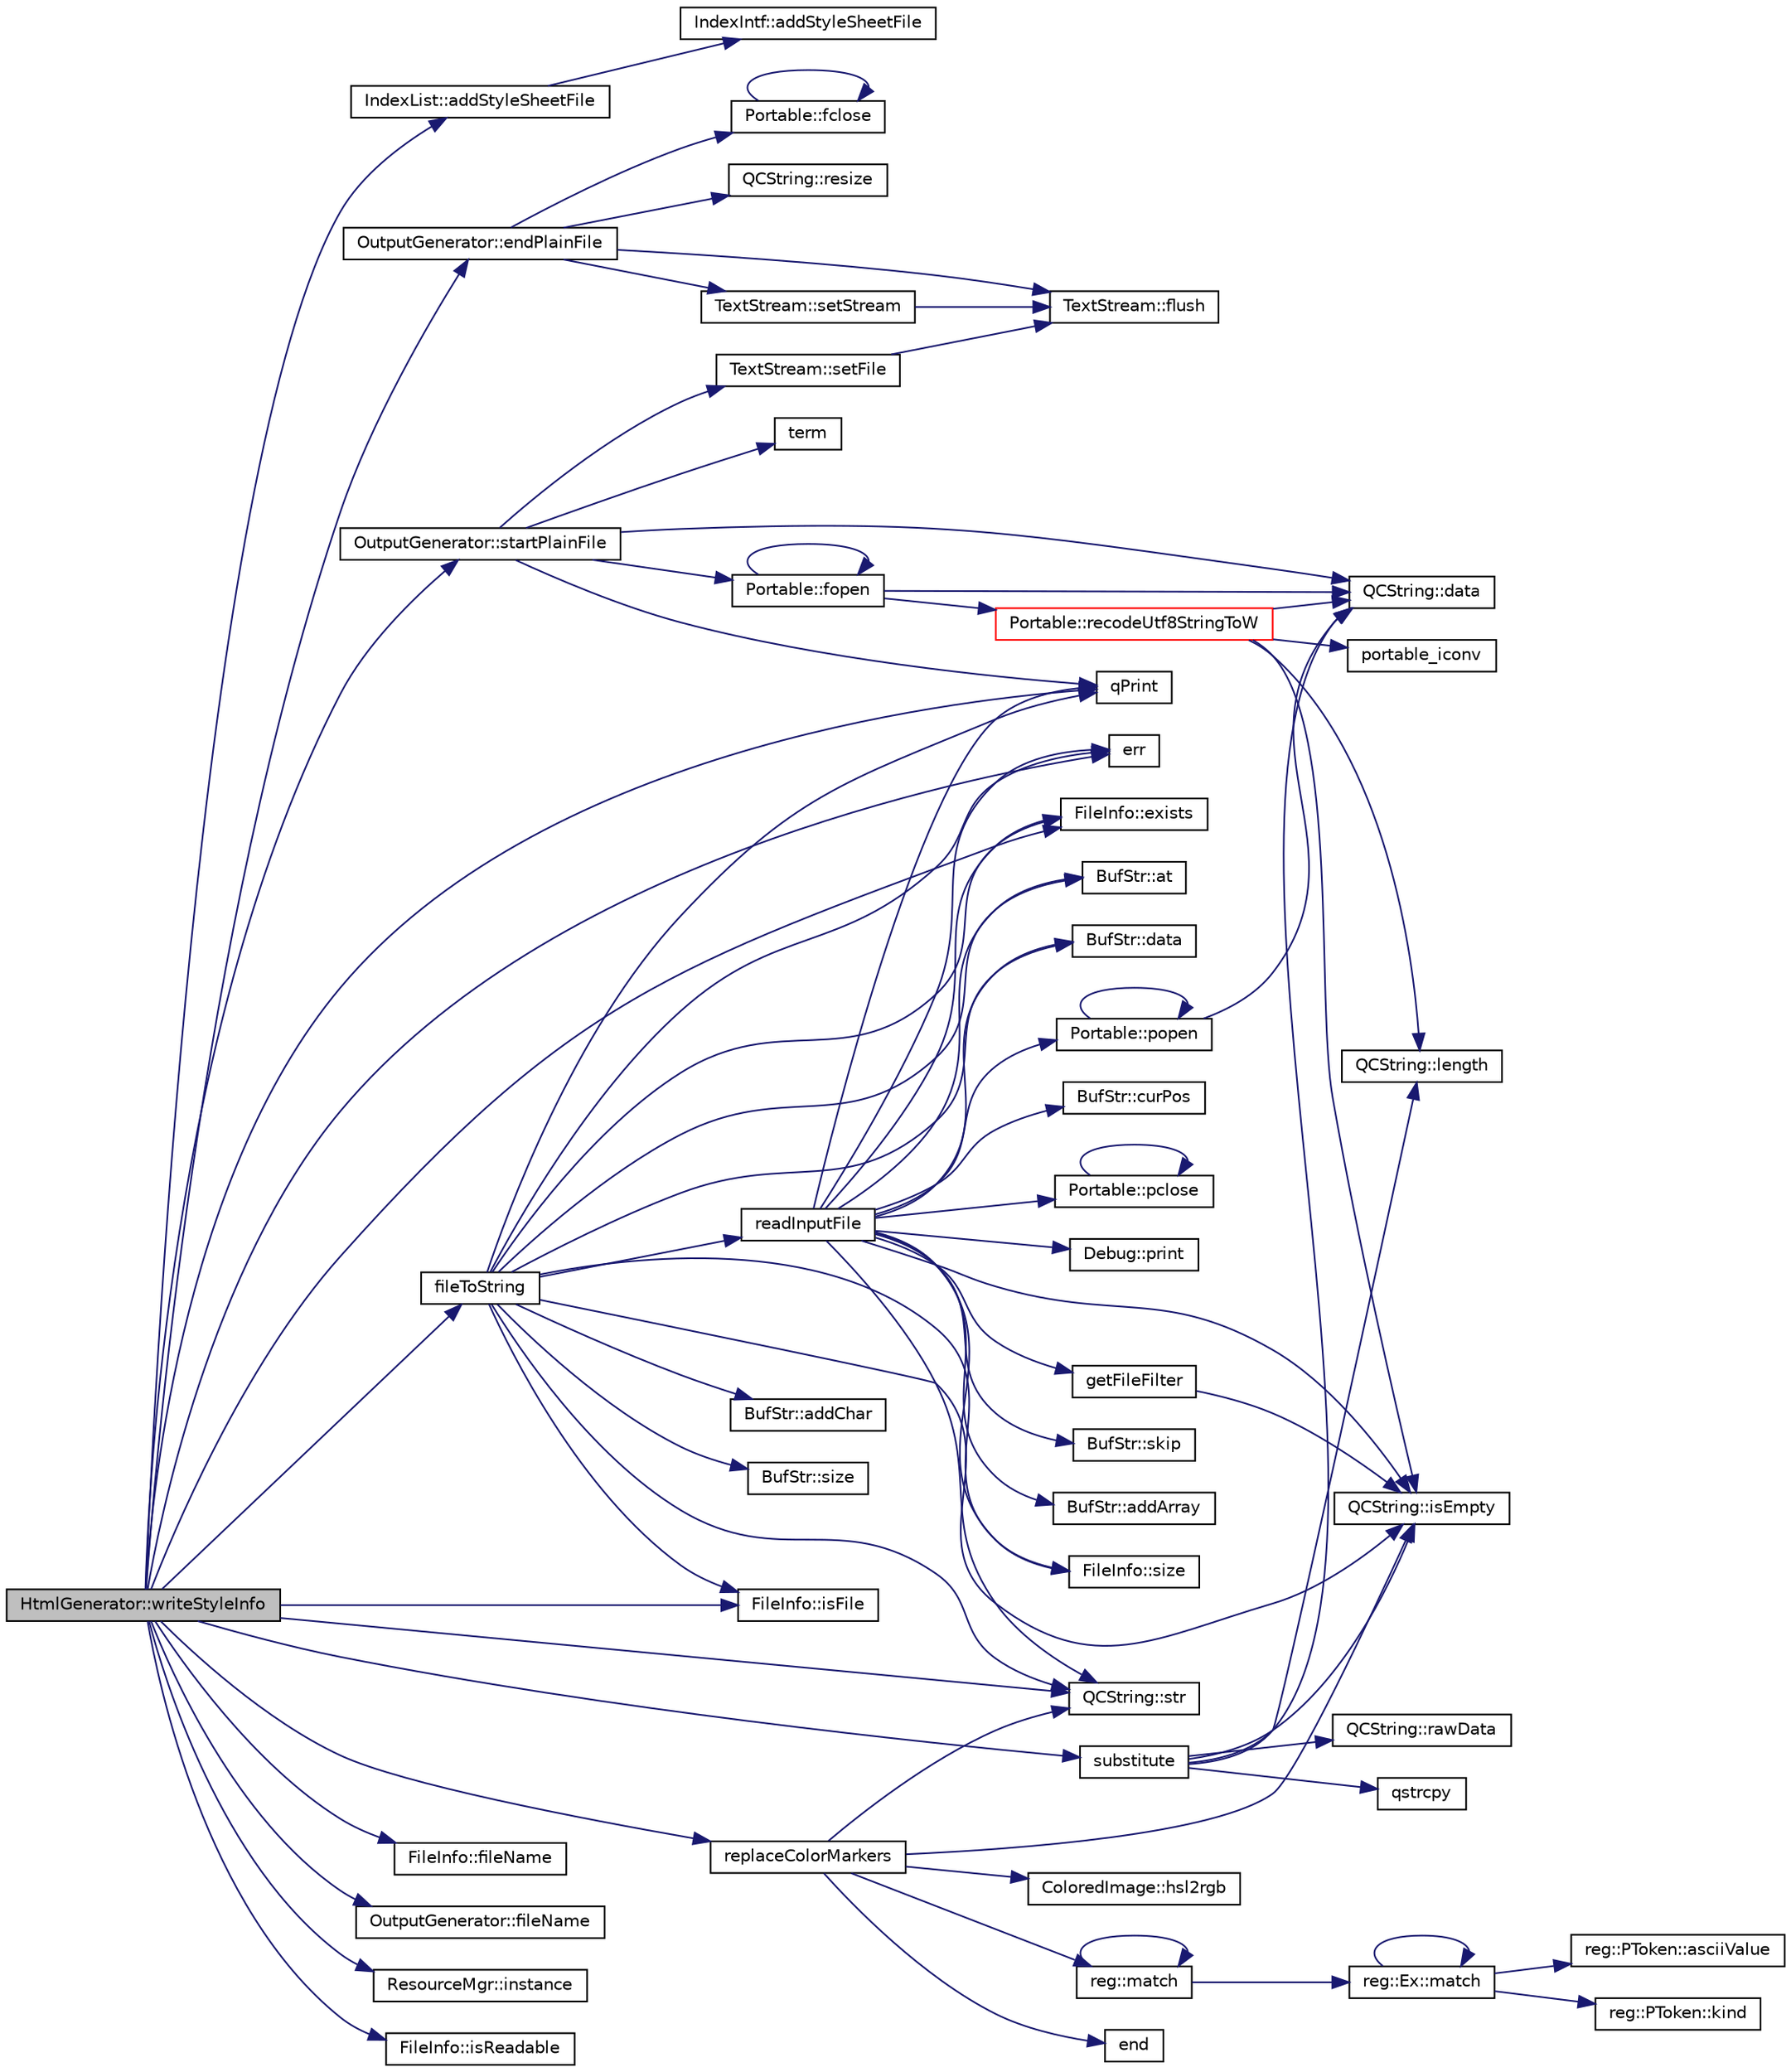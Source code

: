 digraph "HtmlGenerator::writeStyleInfo"
{
 // LATEX_PDF_SIZE
  edge [fontname="Helvetica",fontsize="10",labelfontname="Helvetica",labelfontsize="10"];
  node [fontname="Helvetica",fontsize="10",shape=record];
  rankdir="LR";
  Node1 [label="HtmlGenerator::writeStyleInfo",height=0.2,width=0.4,color="black", fillcolor="grey75", style="filled", fontcolor="black",tooltip=" "];
  Node1 -> Node2 [color="midnightblue",fontsize="10",style="solid"];
  Node2 [label="IndexList::addStyleSheetFile",height=0.2,width=0.4,color="black", fillcolor="white", style="filled",URL="$classIndexList.html#a18b2beeb1826949562e6fd25edd5228f",tooltip=" "];
  Node2 -> Node3 [color="midnightblue",fontsize="10",style="solid"];
  Node3 [label="IndexIntf::addStyleSheetFile",height=0.2,width=0.4,color="black", fillcolor="white", style="filled",URL="$classIndexIntf.html#a7b809557b8c1e1d69f04ea0ef651347f",tooltip=" "];
  Node1 -> Node4 [color="midnightblue",fontsize="10",style="solid"];
  Node4 [label="OutputGenerator::endPlainFile",height=0.2,width=0.4,color="black", fillcolor="white", style="filled",URL="$classOutputGenerator.html#aaacf2b4efc09a2c06b9dd8cc2af69046",tooltip=" "];
  Node4 -> Node5 [color="midnightblue",fontsize="10",style="solid"];
  Node5 [label="Portable::fclose",height=0.2,width=0.4,color="black", fillcolor="white", style="filled",URL="$namespacePortable.html#af099fa6239b4961887192d8eadfd2a44",tooltip=" "];
  Node5 -> Node5 [color="midnightblue",fontsize="10",style="solid"];
  Node4 -> Node6 [color="midnightblue",fontsize="10",style="solid"];
  Node6 [label="TextStream::flush",height=0.2,width=0.4,color="black", fillcolor="white", style="filled",URL="$classTextStream.html#a907937b613a56aa4124608b3a092b820",tooltip=" "];
  Node4 -> Node7 [color="midnightblue",fontsize="10",style="solid"];
  Node7 [label="QCString::resize",height=0.2,width=0.4,color="black", fillcolor="white", style="filled",URL="$classQCString.html#a993474e2da59141336e6105b8e154f2b",tooltip=" "];
  Node4 -> Node8 [color="midnightblue",fontsize="10",style="solid"];
  Node8 [label="TextStream::setStream",height=0.2,width=0.4,color="black", fillcolor="white", style="filled",URL="$classTextStream.html#a18a4ee87242fc2b8e31941a71e622fd2",tooltip=" "];
  Node8 -> Node6 [color="midnightblue",fontsize="10",style="solid"];
  Node1 -> Node9 [color="midnightblue",fontsize="10",style="solid"];
  Node9 [label="err",height=0.2,width=0.4,color="black", fillcolor="white", style="filled",URL="$message_8cpp.html#aede5746344fdce99647541101eaa7f06",tooltip=" "];
  Node1 -> Node10 [color="midnightblue",fontsize="10",style="solid"];
  Node10 [label="FileInfo::exists",height=0.2,width=0.4,color="black", fillcolor="white", style="filled",URL="$classFileInfo.html#a47d49db8cb8797153885c4d5b7b0911f",tooltip=" "];
  Node1 -> Node11 [color="midnightblue",fontsize="10",style="solid"];
  Node11 [label="FileInfo::fileName",height=0.2,width=0.4,color="black", fillcolor="white", style="filled",URL="$classFileInfo.html#a8ae2069796787d27306bb49bd70e3e3a",tooltip=" "];
  Node1 -> Node12 [color="midnightblue",fontsize="10",style="solid"];
  Node12 [label="OutputGenerator::fileName",height=0.2,width=0.4,color="black", fillcolor="white", style="filled",URL="$classOutputGenerator.html#ae347a53e8ee0d9c43c0590134c8e965d",tooltip=" "];
  Node1 -> Node13 [color="midnightblue",fontsize="10",style="solid"];
  Node13 [label="fileToString",height=0.2,width=0.4,color="black", fillcolor="white", style="filled",URL="$util_8cpp.html#a71d0079fa5936a41b6ff2d1ca5eb5480",tooltip=" "];
  Node13 -> Node14 [color="midnightblue",fontsize="10",style="solid"];
  Node14 [label="BufStr::addChar",height=0.2,width=0.4,color="black", fillcolor="white", style="filled",URL="$classBufStr.html#a36ec062edea86b33b794eeab37f32b1c",tooltip=" "];
  Node13 -> Node15 [color="midnightblue",fontsize="10",style="solid"];
  Node15 [label="BufStr::at",height=0.2,width=0.4,color="black", fillcolor="white", style="filled",URL="$classBufStr.html#a9e4d9a1bd1d8f92d3994aff224ebaaf8",tooltip=" "];
  Node13 -> Node16 [color="midnightblue",fontsize="10",style="solid"];
  Node16 [label="BufStr::data",height=0.2,width=0.4,color="black", fillcolor="white", style="filled",URL="$classBufStr.html#a38f1315046acdef23cab4dc53c6eda2b",tooltip=" "];
  Node13 -> Node9 [color="midnightblue",fontsize="10",style="solid"];
  Node13 -> Node10 [color="midnightblue",fontsize="10",style="solid"];
  Node13 -> Node17 [color="midnightblue",fontsize="10",style="solid"];
  Node17 [label="QCString::isEmpty",height=0.2,width=0.4,color="black", fillcolor="white", style="filled",URL="$classQCString.html#a621c4090d69ad7d05ef8e5234376c3d8",tooltip=" "];
  Node13 -> Node18 [color="midnightblue",fontsize="10",style="solid"];
  Node18 [label="FileInfo::isFile",height=0.2,width=0.4,color="black", fillcolor="white", style="filled",URL="$classFileInfo.html#ab7840bb4fca4b3d9938c1b3f0e1352ef",tooltip=" "];
  Node13 -> Node19 [color="midnightblue",fontsize="10",style="solid"];
  Node19 [label="qPrint",height=0.2,width=0.4,color="black", fillcolor="white", style="filled",URL="$qcstring_8h.html#a9851ebb5ae2f65b4d2b1d08421edbfd2",tooltip=" "];
  Node13 -> Node20 [color="midnightblue",fontsize="10",style="solid"];
  Node20 [label="readInputFile",height=0.2,width=0.4,color="black", fillcolor="white", style="filled",URL="$util_8cpp.html#a072282000f8267019c6fa91b63b359c9",tooltip="read a file name fileName and optionally filter and transcode it"];
  Node20 -> Node21 [color="midnightblue",fontsize="10",style="solid"];
  Node21 [label="BufStr::addArray",height=0.2,width=0.4,color="black", fillcolor="white", style="filled",URL="$classBufStr.html#a1b51ff3c6cd8c69cd32992570ef109d4",tooltip=" "];
  Node20 -> Node15 [color="midnightblue",fontsize="10",style="solid"];
  Node20 -> Node22 [color="midnightblue",fontsize="10",style="solid"];
  Node22 [label="BufStr::curPos",height=0.2,width=0.4,color="black", fillcolor="white", style="filled",URL="$classBufStr.html#a3d71cf69bfeaa8fa67bc3b85c41c3723",tooltip=" "];
  Node20 -> Node16 [color="midnightblue",fontsize="10",style="solid"];
  Node20 -> Node9 [color="midnightblue",fontsize="10",style="solid"];
  Node20 -> Node10 [color="midnightblue",fontsize="10",style="solid"];
  Node20 -> Node23 [color="midnightblue",fontsize="10",style="solid"];
  Node23 [label="getFileFilter",height=0.2,width=0.4,color="black", fillcolor="white", style="filled",URL="$util_8cpp.html#ad4426e053bb11589c58bd5c6828817e2",tooltip=" "];
  Node23 -> Node17 [color="midnightblue",fontsize="10",style="solid"];
  Node20 -> Node17 [color="midnightblue",fontsize="10",style="solid"];
  Node20 -> Node24 [color="midnightblue",fontsize="10",style="solid"];
  Node24 [label="Portable::pclose",height=0.2,width=0.4,color="black", fillcolor="white", style="filled",URL="$namespacePortable.html#a6cde8cab8c3dc3397ea5c6030fbf6e84",tooltip=" "];
  Node24 -> Node24 [color="midnightblue",fontsize="10",style="solid"];
  Node20 -> Node25 [color="midnightblue",fontsize="10",style="solid"];
  Node25 [label="Portable::popen",height=0.2,width=0.4,color="black", fillcolor="white", style="filled",URL="$namespacePortable.html#a15b92ac03be9e8f4d95d5e881342d83c",tooltip=" "];
  Node25 -> Node26 [color="midnightblue",fontsize="10",style="solid"];
  Node26 [label="QCString::data",height=0.2,width=0.4,color="black", fillcolor="white", style="filled",URL="$classQCString.html#ac3aa3ac1a1c36d3305eba22a2eb0d098",tooltip=" "];
  Node25 -> Node25 [color="midnightblue",fontsize="10",style="solid"];
  Node20 -> Node27 [color="midnightblue",fontsize="10",style="solid"];
  Node27 [label="Debug::print",height=0.2,width=0.4,color="black", fillcolor="white", style="filled",URL="$classDebug.html#a5d86ffebf96f9f75b6c957db5f831da3",tooltip=" "];
  Node20 -> Node19 [color="midnightblue",fontsize="10",style="solid"];
  Node20 -> Node28 [color="midnightblue",fontsize="10",style="solid"];
  Node28 [label="FileInfo::size",height=0.2,width=0.4,color="black", fillcolor="white", style="filled",URL="$classFileInfo.html#a5b5da50c67491de7a7e96ee10ccb9b1a",tooltip=" "];
  Node20 -> Node29 [color="midnightblue",fontsize="10",style="solid"];
  Node29 [label="BufStr::skip",height=0.2,width=0.4,color="black", fillcolor="white", style="filled",URL="$classBufStr.html#af3a94f59f1f7326281202943ed631518",tooltip=" "];
  Node20 -> Node30 [color="midnightblue",fontsize="10",style="solid"];
  Node30 [label="QCString::str",height=0.2,width=0.4,color="black", fillcolor="white", style="filled",URL="$classQCString.html#a9824b07232eea418ab3b3e7dc3178eec",tooltip=" "];
  Node13 -> Node31 [color="midnightblue",fontsize="10",style="solid"];
  Node31 [label="BufStr::size",height=0.2,width=0.4,color="black", fillcolor="white", style="filled",URL="$classBufStr.html#a05a5b09aa190249aaa59b5ddcf0bddc6",tooltip=" "];
  Node13 -> Node28 [color="midnightblue",fontsize="10",style="solid"];
  Node13 -> Node30 [color="midnightblue",fontsize="10",style="solid"];
  Node1 -> Node32 [color="midnightblue",fontsize="10",style="solid"];
  Node32 [label="ResourceMgr::instance",height=0.2,width=0.4,color="black", fillcolor="white", style="filled",URL="$classResourceMgr.html#a02fb3176893696eaf659d680c8b08064",tooltip=" "];
  Node1 -> Node18 [color="midnightblue",fontsize="10",style="solid"];
  Node1 -> Node33 [color="midnightblue",fontsize="10",style="solid"];
  Node33 [label="FileInfo::isReadable",height=0.2,width=0.4,color="black", fillcolor="white", style="filled",URL="$classFileInfo.html#aa7bd4cf0e93293d4c3bf057b53f02063",tooltip=" "];
  Node1 -> Node19 [color="midnightblue",fontsize="10",style="solid"];
  Node1 -> Node34 [color="midnightblue",fontsize="10",style="solid"];
  Node34 [label="replaceColorMarkers",height=0.2,width=0.4,color="black", fillcolor="white", style="filled",URL="$util_8cpp.html#af10f5e35396e550af824e3029bab8dd4",tooltip=" "];
  Node34 -> Node35 [color="midnightblue",fontsize="10",style="solid"];
  Node35 [label="end",height=0.2,width=0.4,color="black", fillcolor="white", style="filled",URL="$dir_8cpp.html#abb4720f72b574f81dc4f7aea0e653a64",tooltip=" "];
  Node34 -> Node36 [color="midnightblue",fontsize="10",style="solid"];
  Node36 [label="ColoredImage::hsl2rgb",height=0.2,width=0.4,color="black", fillcolor="white", style="filled",URL="$classColoredImage.html#aa28cffecb75cf52b6b457178851704c5",tooltip=" "];
  Node34 -> Node17 [color="midnightblue",fontsize="10",style="solid"];
  Node34 -> Node37 [color="midnightblue",fontsize="10",style="solid"];
  Node37 [label="reg::match",height=0.2,width=0.4,color="black", fillcolor="white", style="filled",URL="$namespacereg.html#a1a29dcc7e2ccf462503adc5d496881ae",tooltip=" "];
  Node37 -> Node37 [color="midnightblue",fontsize="10",style="solid"];
  Node37 -> Node38 [color="midnightblue",fontsize="10",style="solid"];
  Node38 [label="reg::Ex::match",height=0.2,width=0.4,color="black", fillcolor="white", style="filled",URL="$classreg_1_1Ex.html#a9fc6293038a87e8995a13c0fdfd11499",tooltip=" "];
  Node38 -> Node39 [color="midnightblue",fontsize="10",style="solid"];
  Node39 [label="reg::PToken::asciiValue",height=0.2,width=0.4,color="black", fillcolor="white", style="filled",URL="$classreg_1_1PToken.html#a34589c92a4e8ff59eb14c5536e760929",tooltip=" "];
  Node38 -> Node40 [color="midnightblue",fontsize="10",style="solid"];
  Node40 [label="reg::PToken::kind",height=0.2,width=0.4,color="black", fillcolor="white", style="filled",URL="$classreg_1_1PToken.html#a5b947291aff91a346d6526074989a9fa",tooltip=" "];
  Node38 -> Node38 [color="midnightblue",fontsize="10",style="solid"];
  Node34 -> Node30 [color="midnightblue",fontsize="10",style="solid"];
  Node1 -> Node41 [color="midnightblue",fontsize="10",style="solid"];
  Node41 [label="OutputGenerator::startPlainFile",height=0.2,width=0.4,color="black", fillcolor="white", style="filled",URL="$classOutputGenerator.html#a6d2b81663565fee4440ef02fe9b3a197",tooltip=" "];
  Node41 -> Node26 [color="midnightblue",fontsize="10",style="solid"];
  Node41 -> Node42 [color="midnightblue",fontsize="10",style="solid"];
  Node42 [label="Portable::fopen",height=0.2,width=0.4,color="black", fillcolor="white", style="filled",URL="$namespacePortable.html#a4dbb08c3de409bd1a73be3da6d93ac57",tooltip=" "];
  Node42 -> Node26 [color="midnightblue",fontsize="10",style="solid"];
  Node42 -> Node42 [color="midnightblue",fontsize="10",style="solid"];
  Node42 -> Node43 [color="midnightblue",fontsize="10",style="solid"];
  Node43 [label="Portable::recodeUtf8StringToW",height=0.2,width=0.4,color="red", fillcolor="white", style="filled",URL="$namespacePortable.html#a724f5508f1314342da28cc51b867431b",tooltip=" "];
  Node43 -> Node26 [color="midnightblue",fontsize="10",style="solid"];
  Node43 -> Node17 [color="midnightblue",fontsize="10",style="solid"];
  Node43 -> Node44 [color="midnightblue",fontsize="10",style="solid"];
  Node44 [label="QCString::length",height=0.2,width=0.4,color="black", fillcolor="white", style="filled",URL="$classQCString.html#ac52596733e9110b778019946d73fb268",tooltip=" "];
  Node43 -> Node45 [color="midnightblue",fontsize="10",style="solid"];
  Node45 [label="portable_iconv",height=0.2,width=0.4,color="black", fillcolor="white", style="filled",URL="$portable__c_8c.html#a5fc5ec1eedfa06b27448863f69ee2e1d",tooltip=" "];
  Node41 -> Node19 [color="midnightblue",fontsize="10",style="solid"];
  Node41 -> Node48 [color="midnightblue",fontsize="10",style="solid"];
  Node48 [label="TextStream::setFile",height=0.2,width=0.4,color="black", fillcolor="white", style="filled",URL="$classTextStream.html#af285dfbd0040f7be9f3704738db024de",tooltip=" "];
  Node48 -> Node6 [color="midnightblue",fontsize="10",style="solid"];
  Node41 -> Node49 [color="midnightblue",fontsize="10",style="solid"];
  Node49 [label="term",height=0.2,width=0.4,color="black", fillcolor="white", style="filled",URL="$message_8cpp.html#ad8f29ff28015ffeb164a592dd68f89c7",tooltip=" "];
  Node1 -> Node30 [color="midnightblue",fontsize="10",style="solid"];
  Node1 -> Node50 [color="midnightblue",fontsize="10",style="solid"];
  Node50 [label="substitute",height=0.2,width=0.4,color="black", fillcolor="white", style="filled",URL="$qcstring_8cpp.html#a99187f0723aa35b7f06be3a5506b1285",tooltip="substitute all occurrences of src in s by dst"];
  Node50 -> Node26 [color="midnightblue",fontsize="10",style="solid"];
  Node50 -> Node17 [color="midnightblue",fontsize="10",style="solid"];
  Node50 -> Node44 [color="midnightblue",fontsize="10",style="solid"];
  Node50 -> Node51 [color="midnightblue",fontsize="10",style="solid"];
  Node51 [label="qstrcpy",height=0.2,width=0.4,color="black", fillcolor="white", style="filled",URL="$qcstring_8h.html#ac32a77e081e980d3a32c45578b7be389",tooltip=" "];
  Node50 -> Node52 [color="midnightblue",fontsize="10",style="solid"];
  Node52 [label="QCString::rawData",height=0.2,width=0.4,color="black", fillcolor="white", style="filled",URL="$classQCString.html#a5f5c9dc172d638c8d7b07010d100117a",tooltip=" "];
}
